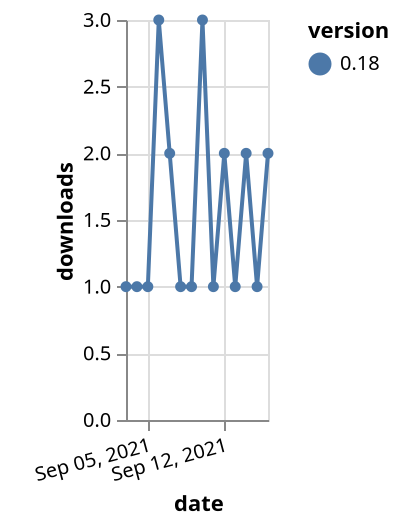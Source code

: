 {"$schema": "https://vega.github.io/schema/vega-lite/v5.json", "description": "A simple bar chart with embedded data.", "data": {"values": [{"date": "2021-09-03", "total": 241, "delta": 1, "version": "0.18"}, {"date": "2021-09-04", "total": 242, "delta": 1, "version": "0.18"}, {"date": "2021-09-05", "total": 243, "delta": 1, "version": "0.18"}, {"date": "2021-09-06", "total": 246, "delta": 3, "version": "0.18"}, {"date": "2021-09-07", "total": 248, "delta": 2, "version": "0.18"}, {"date": "2021-09-08", "total": 249, "delta": 1, "version": "0.18"}, {"date": "2021-09-09", "total": 250, "delta": 1, "version": "0.18"}, {"date": "2021-09-10", "total": 253, "delta": 3, "version": "0.18"}, {"date": "2021-09-11", "total": 254, "delta": 1, "version": "0.18"}, {"date": "2021-09-12", "total": 256, "delta": 2, "version": "0.18"}, {"date": "2021-09-13", "total": 257, "delta": 1, "version": "0.18"}, {"date": "2021-09-14", "total": 259, "delta": 2, "version": "0.18"}, {"date": "2021-09-15", "total": 260, "delta": 1, "version": "0.18"}, {"date": "2021-09-16", "total": 262, "delta": 2, "version": "0.18"}]}, "width": "container", "mark": {"type": "line", "point": {"filled": true}}, "encoding": {"x": {"field": "date", "type": "temporal", "timeUnit": "yearmonthdate", "title": "date", "axis": {"labelAngle": -15}}, "y": {"field": "delta", "type": "quantitative", "title": "downloads"}, "color": {"field": "version", "type": "nominal"}, "tooltip": {"field": "delta"}}}